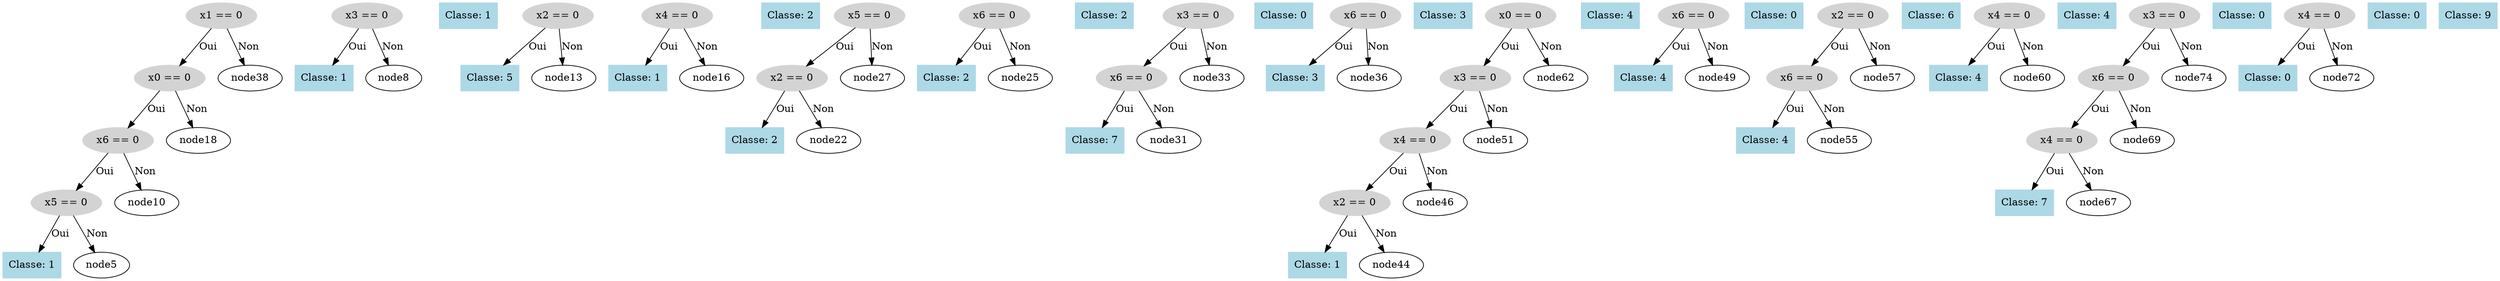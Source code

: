 digraph DecisionTree {
  node0 [label="x1 == 0", shape=ellipse, style=filled, color=lightgray];
  node0 -> node1 [label="Oui"];
  node1 [label="x0 == 0", shape=ellipse, style=filled, color=lightgray];
  node1 -> node2 [label="Oui"];
  node2 [label="x6 == 0", shape=ellipse, style=filled, color=lightgray];
  node2 -> node3 [label="Oui"];
  node3 [label="x5 == 0", shape=ellipse, style=filled, color=lightgray];
  node3 -> node4 [label="Oui"];
  node4 [label="Classe: 1", shape=box, style=filled, color=lightblue];
  node3 -> node5 [label="Non"];
  node6 [label="x3 == 0", shape=ellipse, style=filled, color=lightgray];
  node6 -> node7 [label="Oui"];
  node7 [label="Classe: 1", shape=box, style=filled, color=lightblue];
  node6 -> node8 [label="Non"];
  node9 [label="Classe: 1", shape=box, style=filled, color=lightblue];
  node2 -> node10 [label="Non"];
  node11 [label="x2 == 0", shape=ellipse, style=filled, color=lightgray];
  node11 -> node12 [label="Oui"];
  node12 [label="Classe: 5", shape=box, style=filled, color=lightblue];
  node11 -> node13 [label="Non"];
  node14 [label="x4 == 0", shape=ellipse, style=filled, color=lightgray];
  node14 -> node15 [label="Oui"];
  node15 [label="Classe: 1", shape=box, style=filled, color=lightblue];
  node14 -> node16 [label="Non"];
  node17 [label="Classe: 2", shape=box, style=filled, color=lightblue];
  node1 -> node18 [label="Non"];
  node19 [label="x5 == 0", shape=ellipse, style=filled, color=lightgray];
  node19 -> node20 [label="Oui"];
  node20 [label="x2 == 0", shape=ellipse, style=filled, color=lightgray];
  node20 -> node21 [label="Oui"];
  node21 [label="Classe: 2", shape=box, style=filled, color=lightblue];
  node20 -> node22 [label="Non"];
  node23 [label="x6 == 0", shape=ellipse, style=filled, color=lightgray];
  node23 -> node24 [label="Oui"];
  node24 [label="Classe: 2", shape=box, style=filled, color=lightblue];
  node23 -> node25 [label="Non"];
  node26 [label="Classe: 2", shape=box, style=filled, color=lightblue];
  node19 -> node27 [label="Non"];
  node28 [label="x3 == 0", shape=ellipse, style=filled, color=lightgray];
  node28 -> node29 [label="Oui"];
  node29 [label="x6 == 0", shape=ellipse, style=filled, color=lightgray];
  node29 -> node30 [label="Oui"];
  node30 [label="Classe: 7", shape=box, style=filled, color=lightblue];
  node29 -> node31 [label="Non"];
  node32 [label="Classe: 0", shape=box, style=filled, color=lightblue];
  node28 -> node33 [label="Non"];
  node34 [label="x6 == 0", shape=ellipse, style=filled, color=lightgray];
  node34 -> node35 [label="Oui"];
  node35 [label="Classe: 3", shape=box, style=filled, color=lightblue];
  node34 -> node36 [label="Non"];
  node37 [label="Classe: 3", shape=box, style=filled, color=lightblue];
  node0 -> node38 [label="Non"];
  node39 [label="x0 == 0", shape=ellipse, style=filled, color=lightgray];
  node39 -> node40 [label="Oui"];
  node40 [label="x3 == 0", shape=ellipse, style=filled, color=lightgray];
  node40 -> node41 [label="Oui"];
  node41 [label="x4 == 0", shape=ellipse, style=filled, color=lightgray];
  node41 -> node42 [label="Oui"];
  node42 [label="x2 == 0", shape=ellipse, style=filled, color=lightgray];
  node42 -> node43 [label="Oui"];
  node43 [label="Classe: 1", shape=box, style=filled, color=lightblue];
  node42 -> node44 [label="Non"];
  node45 [label="Classe: 4", shape=box, style=filled, color=lightblue];
  node41 -> node46 [label="Non"];
  node47 [label="x6 == 0", shape=ellipse, style=filled, color=lightgray];
  node47 -> node48 [label="Oui"];
  node48 [label="Classe: 4", shape=box, style=filled, color=lightblue];
  node47 -> node49 [label="Non"];
  node50 [label="Classe: 0", shape=box, style=filled, color=lightblue];
  node40 -> node51 [label="Non"];
  node52 [label="x2 == 0", shape=ellipse, style=filled, color=lightgray];
  node52 -> node53 [label="Oui"];
  node53 [label="x6 == 0", shape=ellipse, style=filled, color=lightgray];
  node53 -> node54 [label="Oui"];
  node54 [label="Classe: 4", shape=box, style=filled, color=lightblue];
  node53 -> node55 [label="Non"];
  node56 [label="Classe: 6", shape=box, style=filled, color=lightblue];
  node52 -> node57 [label="Non"];
  node58 [label="x4 == 0", shape=ellipse, style=filled, color=lightgray];
  node58 -> node59 [label="Oui"];
  node59 [label="Classe: 4", shape=box, style=filled, color=lightblue];
  node58 -> node60 [label="Non"];
  node61 [label="Classe: 4", shape=box, style=filled, color=lightblue];
  node39 -> node62 [label="Non"];
  node63 [label="x3 == 0", shape=ellipse, style=filled, color=lightgray];
  node63 -> node64 [label="Oui"];
  node64 [label="x6 == 0", shape=ellipse, style=filled, color=lightgray];
  node64 -> node65 [label="Oui"];
  node65 [label="x4 == 0", shape=ellipse, style=filled, color=lightgray];
  node65 -> node66 [label="Oui"];
  node66 [label="Classe: 7", shape=box, style=filled, color=lightblue];
  node65 -> node67 [label="Non"];
  node68 [label="Classe: 0", shape=box, style=filled, color=lightblue];
  node64 -> node69 [label="Non"];
  node70 [label="x4 == 0", shape=ellipse, style=filled, color=lightgray];
  node70 -> node71 [label="Oui"];
  node71 [label="Classe: 0", shape=box, style=filled, color=lightblue];
  node70 -> node72 [label="Non"];
  node73 [label="Classe: 0", shape=box, style=filled, color=lightblue];
  node63 -> node74 [label="Non"];
  node75 [label="Classe: 9", shape=box, style=filled, color=lightblue];
}

